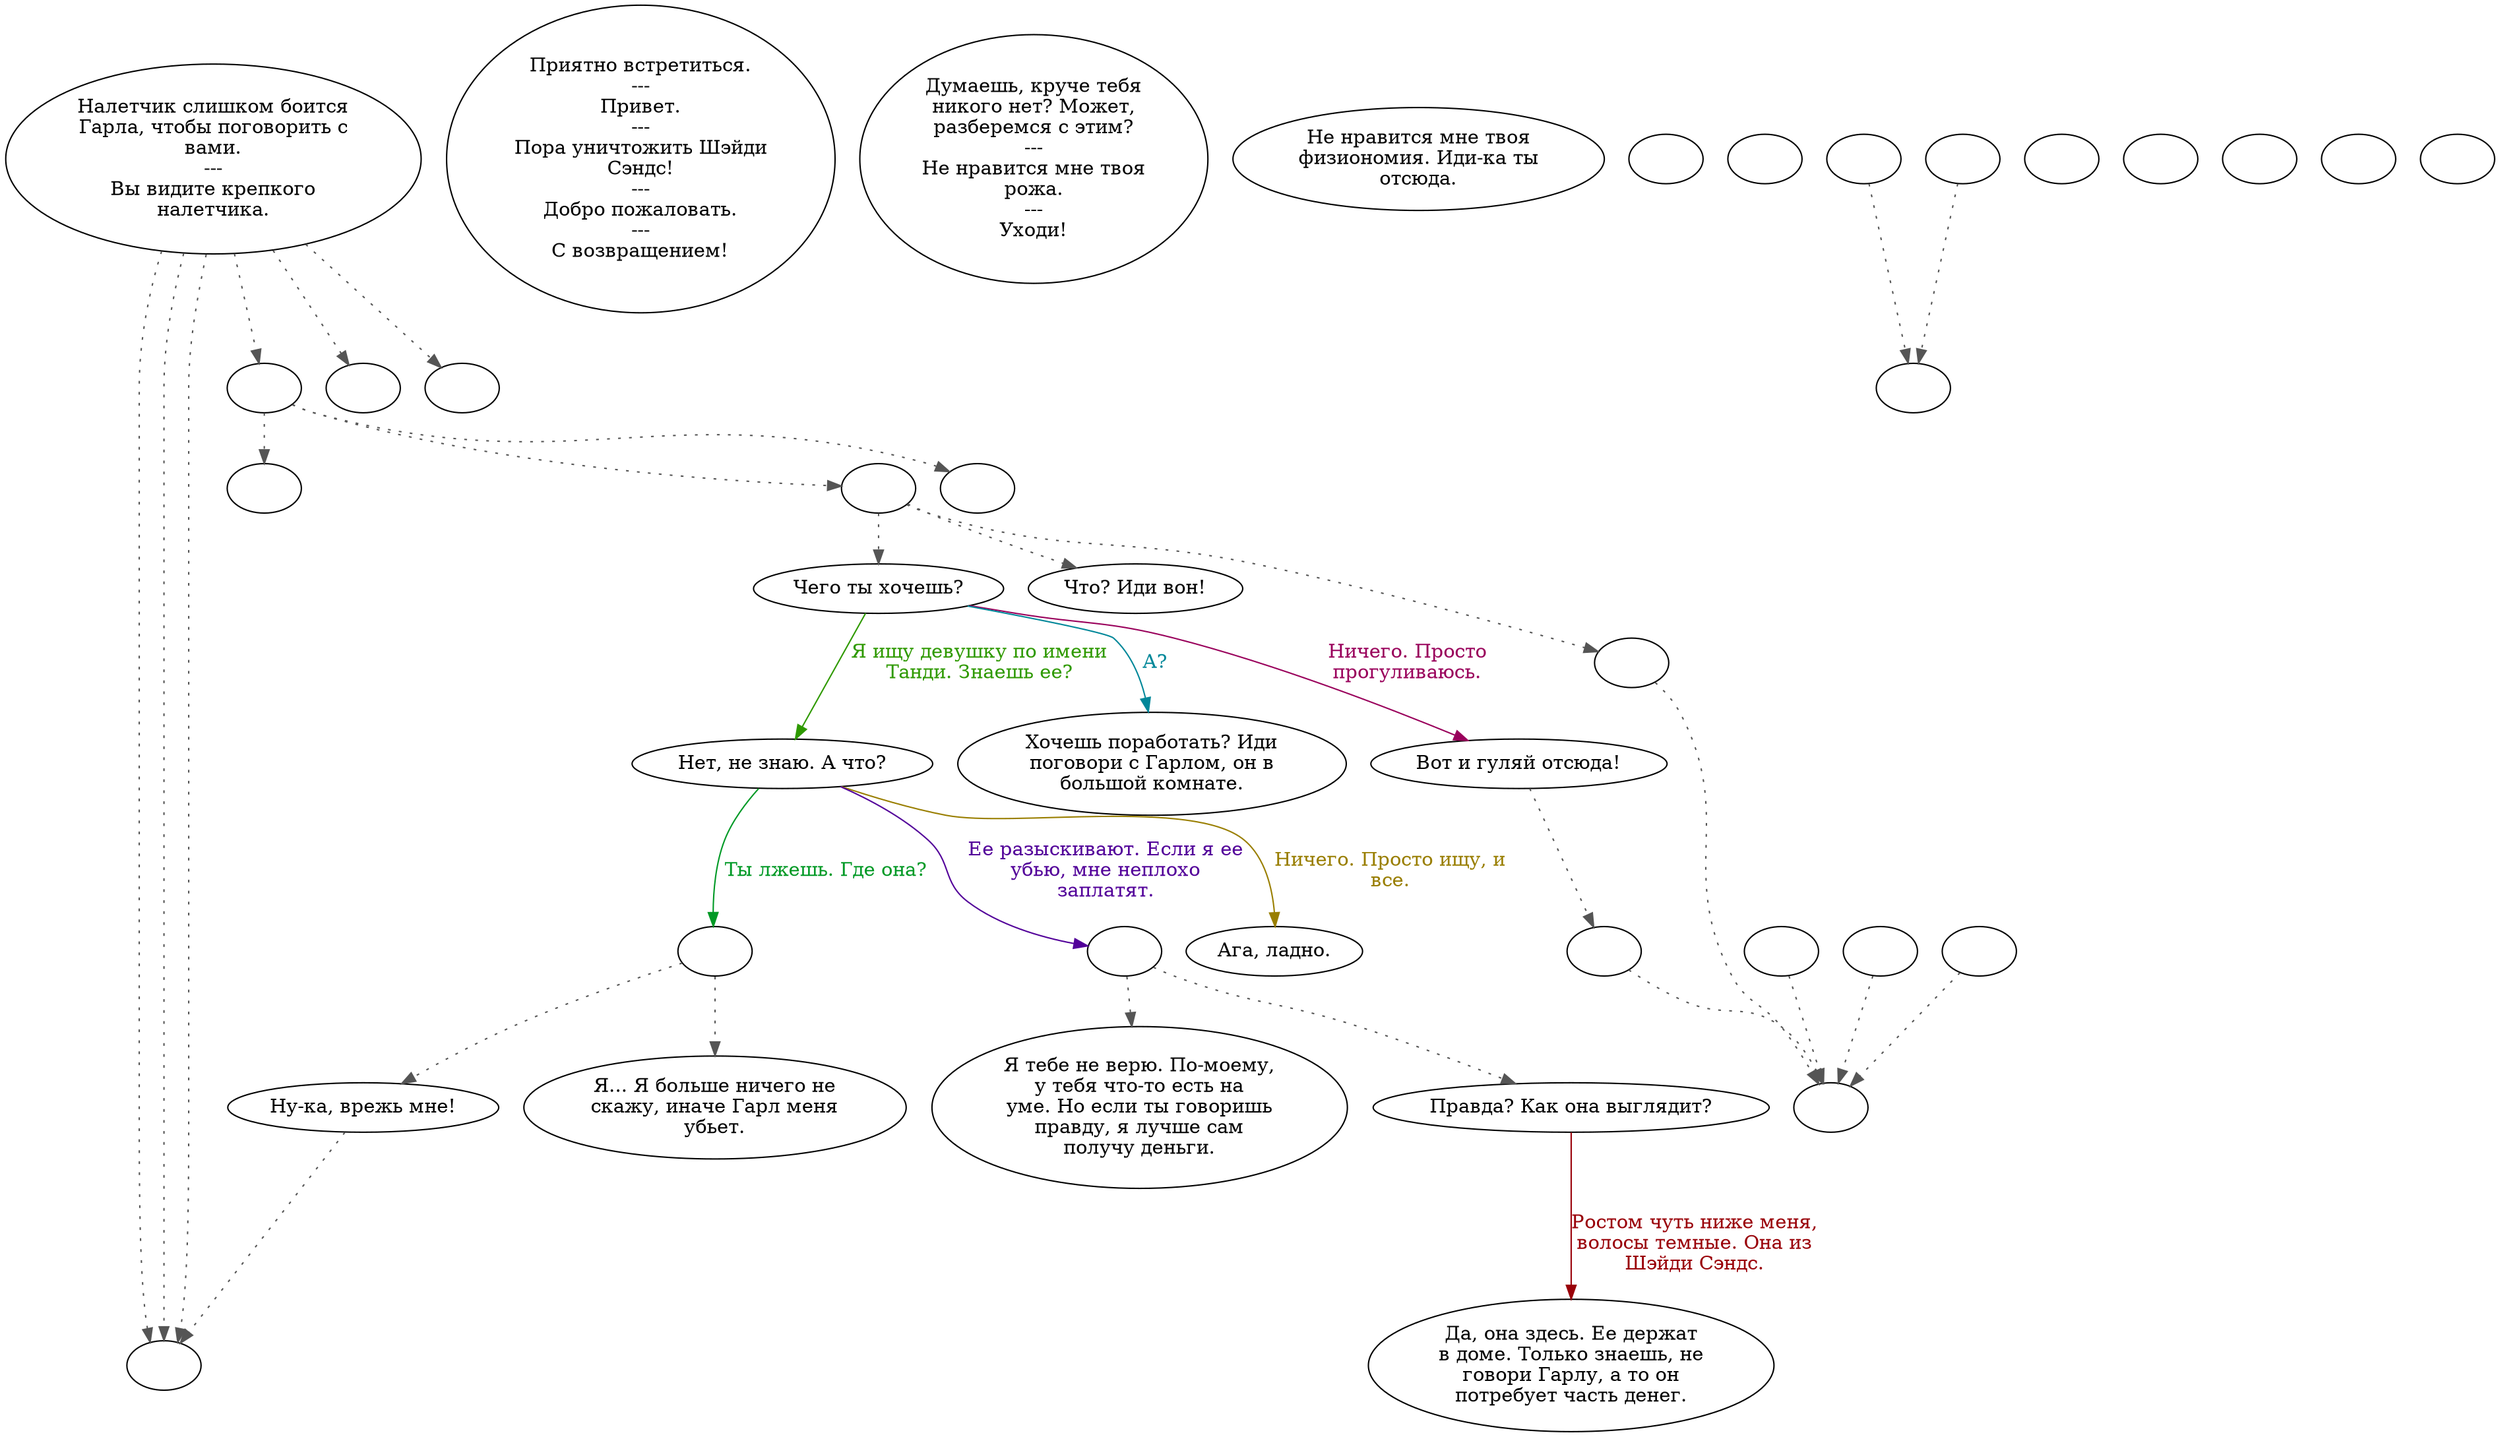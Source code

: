 digraph genraid2 {
  "start" [style=filled       fillcolor="#FFFFFF"       color="#000000"]
  "start" -> "combat" [style=dotted color="#555555"]
  "start" -> "combat" [style=dotted color="#555555"]
  "start" -> "combat" [style=dotted color="#555555"]
  "start" -> "do_dialogue" [style=dotted color="#555555"]
  "start" -> "Critter_Action" [style=dotted color="#555555"]
  "start" -> "damage_p_proc" [style=dotted color="#555555"]
  "start" [label="Налетчик слишком боится\nГарла, чтобы поговорить с\nвами.\n---\nВы видите крепкого\nналетчика."]
  "do_dialogue" [style=filled       fillcolor="#FFFFFF"       color="#000000"]
  "do_dialogue" -> "guard00" [style=dotted color="#555555"]
  "do_dialogue" -> "guard02" [style=dotted color="#555555"]
  "do_dialogue" -> "sys_dialog" [style=dotted color="#555555"]
  "do_dialogue" [label=""]
  "sys_dialog" [style=filled       fillcolor="#FFFFFF"       color="#000000"]
  "sys_dialog" -> "get_reaction" [style=dotted color="#555555"]
  "sys_dialog" -> "guard04" [style=dotted color="#555555"]
  "sys_dialog" -> "guard15" [style=dotted color="#555555"]
  "sys_dialog" [label=""]
  "guard00" [style=filled       fillcolor="#FFFFFF"       color="#000000"]
  "guard00" [label=""]
  "guard01" [style=filled       fillcolor="#FFFFFF"       color="#000000"]
  "guard01" [label="Приятно встретиться.\n---\nПривет.\n---\nПора уничтожить Шэйди\nСэндс!\n---\nДобро пожаловать.\n---\nС возвращением!"]
  "guard02" [style=filled       fillcolor="#FFFFFF"       color="#000000"]
  "guard02" [label=""]
  "guard03" [style=filled       fillcolor="#FFFFFF"       color="#000000"]
  "guard03" [label="Думаешь, круче тебя\nникого нет? Может,\nразберемся с этим?\n---\nНе нравится мне твоя\nрожа.\n---\nУходи!"]
  "guard04" [style=filled       fillcolor="#FFFFFF"       color="#000000"]
  "guard04" [label="Чего ты хочешь?"]
  "guard04" -> "guard07" [label="Я ищу девушку по имени\nТанди. Знаешь ее?" color="#2E9900" fontcolor="#2E9900"]
  "guard04" -> "guard06" [label="Ничего. Просто\nпрогуливаюсь." color="#99005B" fontcolor="#99005B"]
  "guard04" -> "guard05" [label="А?" color="#008799" fontcolor="#008799"]
  "guard05" [style=filled       fillcolor="#FFFFFF"       color="#000000"]
  "guard05" [label="Хочешь поработать? Иди\nпоговори с Гарлом, он в\nбольшой комнате."]
  "guard06" [style=filled       fillcolor="#FFFFFF"       color="#000000"]
  "guard06" -> "DownReact" [style=dotted color="#555555"]
  "guard06" [label="Вот и гуляй отсюда!"]
  "guard07" [style=filled       fillcolor="#FFFFFF"       color="#000000"]
  "guard07" [label="Нет, не знаю. А что?"]
  "guard07" -> "guard08" [label="Ничего. Просто ищу, и\nвсе." color="#997E00" fontcolor="#997E00"]
  "guard07" -> "guard07a" [label="Ее разыскивают. Если я ее\nубью, мне неплохо\nзаплатят." color="#520099" fontcolor="#520099"]
  "guard07" -> "guard07b" [label="Ты лжешь. Где она?" color="#009925" fontcolor="#009925"]
  "guard07a" [style=filled       fillcolor="#FFFFFF"       color="#000000"]
  "guard07a" -> "guard09" [style=dotted color="#555555"]
  "guard07a" -> "guard11" [style=dotted color="#555555"]
  "guard07a" [label=""]
  "guard07b" [style=filled       fillcolor="#FFFFFF"       color="#000000"]
  "guard07b" -> "guard12" [style=dotted color="#555555"]
  "guard07b" -> "guard13" [style=dotted color="#555555"]
  "guard07b" [label=""]
  "guard08" [style=filled       fillcolor="#FFFFFF"       color="#000000"]
  "guard08" [label="Ага, ладно."]
  "guard09" [style=filled       fillcolor="#FFFFFF"       color="#000000"]
  "guard09" [label="Правда? Как она выглядит?"]
  "guard09" -> "guard10" [label="Ростом чуть ниже меня,\nволосы темные. Она из\nШэйди Сэндс." color="#990008" fontcolor="#990008"]
  "guard10" [style=filled       fillcolor="#FFFFFF"       color="#000000"]
  "guard10" [label="Да, она здесь. Ее держат\nв доме. Только знаешь, не\nговори Гарлу, а то он\nпотребует часть денег."]
  "guard11" [style=filled       fillcolor="#FFFFFF"       color="#000000"]
  "guard11" [label="Я тебе не верю. По-моему,\nу тебя что-то есть на\nуме. Но если ты говоришь\nправду, я лучше сам\nполучу деньги."]
  "guard12" [style=filled       fillcolor="#FFFFFF"       color="#000000"]
  "guard12" [label="Я... Я больше ничего не\nскажу, иначе Гарл меня\nубьет."]
  "guard13" [style=filled       fillcolor="#FFFFFF"       color="#000000"]
  "guard13" -> "combat" [style=dotted color="#555555"]
  "guard13" [label="Ну-ка, врежь мне!"]
  "guard14" [style=filled       fillcolor="#FFFFFF"       color="#000000"]
  "guard14" [label="Не нравится мне твоя\nфизиономия. Иди-ка ты\nотсюда."]
  "guard15" [style=filled       fillcolor="#FFFFFF"       color="#000000"]
  "guard15" [label="Что? Иди вон!"]
  "guardend" [style=filled       fillcolor="#FFFFFF"       color="#000000"]
  "guardend" [label=""]
  "combat" [style=filled       fillcolor="#FFFFFF"       color="#000000"]
  "combat" [label=""]
  "weapon_check" [style=filled       fillcolor="#FFFFFF"       color="#000000"]
  "weapon_check" [label=""]
  "Critter_Action" [style=filled       fillcolor="#FFFFFF"       color="#000000"]
  "Critter_Action" [label=""]
  "damage_p_proc" [style=filled       fillcolor="#FFFFFF"       color="#000000"]
  "damage_p_proc" [label=""]
  "get_reaction" [style=filled       fillcolor="#FFFFFF"       color="#000000"]
  "get_reaction" -> "ReactToLevel" [style=dotted color="#555555"]
  "get_reaction" [label=""]
  "ReactToLevel" [style=filled       fillcolor="#FFFFFF"       color="#000000"]
  "ReactToLevel" [label=""]
  "LevelToReact" [style=filled       fillcolor="#FFFFFF"       color="#000000"]
  "LevelToReact" [label=""]
  "UpReact" [style=filled       fillcolor="#FFFFFF"       color="#000000"]
  "UpReact" -> "ReactToLevel" [style=dotted color="#555555"]
  "UpReact" [label=""]
  "DownReact" [style=filled       fillcolor="#FFFFFF"       color="#000000"]
  "DownReact" -> "ReactToLevel" [style=dotted color="#555555"]
  "DownReact" [label=""]
  "BottomReact" [style=filled       fillcolor="#FFFFFF"       color="#000000"]
  "BottomReact" [label=""]
  "TopReact" [style=filled       fillcolor="#FFFFFF"       color="#000000"]
  "TopReact" [label=""]
  "BigUpReact" [style=filled       fillcolor="#FFFFFF"       color="#000000"]
  "BigUpReact" -> "ReactToLevel" [style=dotted color="#555555"]
  "BigUpReact" [label=""]
  "BigDownReact" [style=filled       fillcolor="#FFFFFF"       color="#000000"]
  "BigDownReact" -> "ReactToLevel" [style=dotted color="#555555"]
  "BigDownReact" [label=""]
  "UpReactLevel" [style=filled       fillcolor="#FFFFFF"       color="#000000"]
  "UpReactLevel" -> "LevelToReact" [style=dotted color="#555555"]
  "UpReactLevel" [label=""]
  "DownReactLevel" [style=filled       fillcolor="#FFFFFF"       color="#000000"]
  "DownReactLevel" -> "LevelToReact" [style=dotted color="#555555"]
  "DownReactLevel" [label=""]
  "Goodbyes" [style=filled       fillcolor="#FFFFFF"       color="#000000"]
  "Goodbyes" [label=""]
  "first" [style=filled       fillcolor="#FFFFFF"       color="#000000"]
  "first" [label=""]
  "notfirst" [style=filled       fillcolor="#FFFFFF"       color="#000000"]
  "notfirst" [label=""]
}
